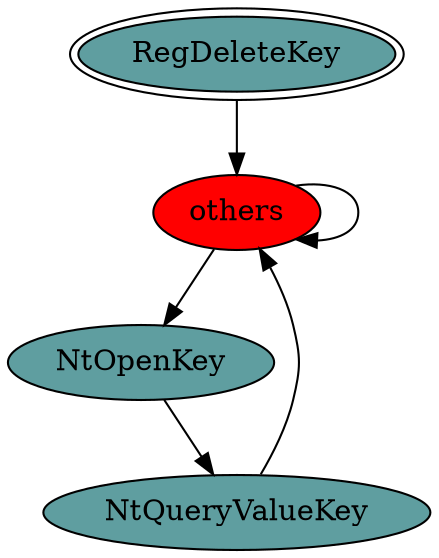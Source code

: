 digraph "./REPORTS/6631/API_PER_CATEGORY/RegDeleteKey.exe_1012_Registry_API_per_Category_Transition_Matrix" {
	RegDeleteKey [label=RegDeleteKey fillcolor=cadetblue peripheries=2 style=filled]
	others [label=others fillcolor=red style=filled]
	RegDeleteKey -> others [label=""]
	others -> others [label=""]
	NtOpenKey [label=NtOpenKey fillcolor=cadetblue style=filled]
	others -> NtOpenKey [label=""]
	NtQueryValueKey [label=NtQueryValueKey fillcolor=cadetblue style=filled]
	NtOpenKey -> NtQueryValueKey [label=""]
	NtQueryValueKey -> others [label=""]
}
